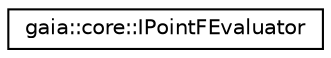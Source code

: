 digraph G
{
  edge [fontname="Helvetica",fontsize="10",labelfontname="Helvetica",labelfontsize="10"];
  node [fontname="Helvetica",fontsize="10",shape=record];
  rankdir=LR;
  Node1 [label="gaia::core::IPointFEvaluator",height=0.2,width=0.4,color="black", fillcolor="white", style="filled",URL="$da/dbd/classgaia_1_1core_1_1_i_point_f_evaluator.html",tooltip="Interface for use with the ValueAnimator::setPointFEvaluator(PointFEvaluator) function."];
}
